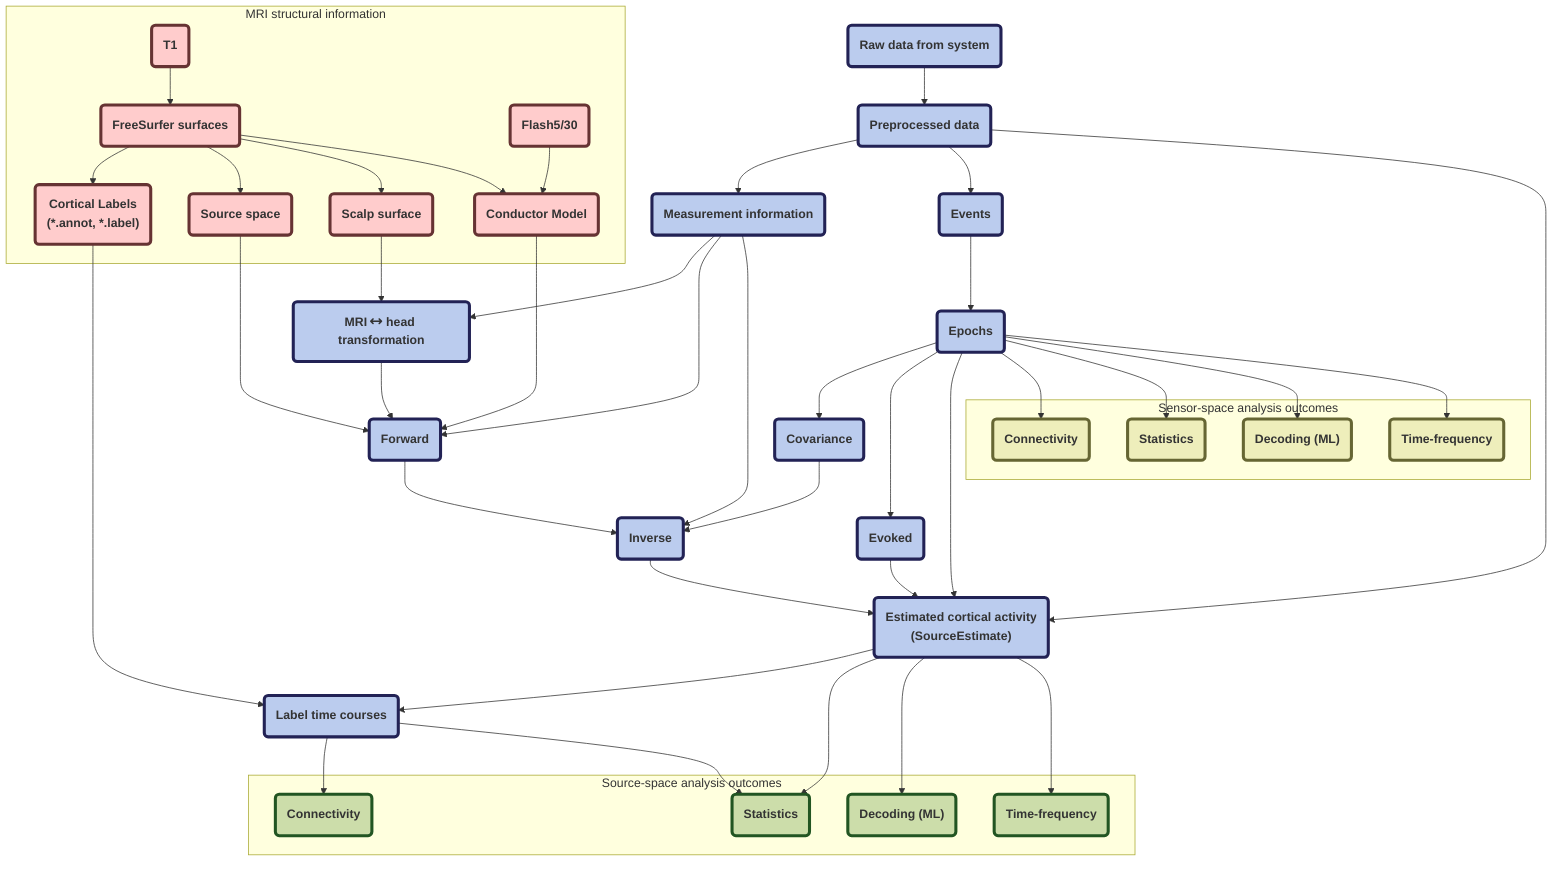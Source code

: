 graph TB

%% structural
subgraph MRI structural information
    tone(T1)
    surf(FreeSurfer surfaces)
    fslab("Cortical Labels<br/>(*.annot, *.label)")
    src(Source space)
    head(Scalp surface)
    bem(Conductor Model)
    flash(Flash5/30)
    tone --> surf
    surf --> fslab
    surf --> src
    surf --> head
    surf --> bem
    flash --> bem
end

%% importing
info(Measurement information)
acq(Raw data from system)
raw(Preprocessed data)
acq --> raw
raw --> info

%% events
eve("Events")
raw --> eve

%% forward
trans("MRI fa:fa-arrows-h head transformation")
fwd(Forward)
src --> fwd
bem --> fwd
trans --> fwd
head --> trans
info --> trans
info --> fwd

%% epoching
epo(Epochs)
eve --> epo
%%raw --> epo

%% covariance
cov(Covariance)
epo --> cov

%% evoked
evk(Evoked)
epo --> evk

%% make inverse
inv(Inverse)
fwd --> inv
info --> inv
cov --> inv

%% apply inverse
stc("Estimated cortical activity<br/>(SourceEstimate)")
inv --> stc
evk --> stc
epo --> stc
raw --> stc

%% label time course
ltc("Label time courses")
fslab --> ltc
stc --> ltc

subgraph Sensor-space analysis outcomes
  sensor_conn(Connectivity)
  sensor_stat(Statistics)
  sensor_ml("Decoding (ML)")
  sensor_tfr(Time-frequency)
end

subgraph Source-space analysis outcomes
  conn(Connectivity)
  stat(Statistics)
  ml("Decoding (ML)")
  tfr(Time-frequency)
end

%% connectivity
ltc --> conn
epo --> sensor_conn

%% stats
ltc --> stat
stc --> stat
epo --> sensor_stat

%% ML
stc --> ml
epo --> sensor_ml

%% time-frequency
stc --> tfr
epo --> sensor_tfr

%% class: freesurfer objects (red)
classDef mri fill:#fcc,stroke:#633,stroke-width:4px,font-weight:bold;
class bem,tone,flash,src,surf,head,fslab mri;

%% class: python objects (blue)
classDef mne fill:#bce,stroke:#225,stroke-width:4px,font-weight:bold;
class acq,raw,eve,info,trans,epo,evk,cov,inv,fwd,stc,ltc,ml,stat,conn,tfr mne;

%% class: sensor-space outcomes
classDef sensor fill:#eeb,stroke:#663,stroke-width:4px,font-weight:bold;
class sensor_conn,sensor_stat,sensor_ml,sensor_tfr sensor;

%% class: source-space outcomes
classDef source fill:#cda,stroke:#252,stroke-width:4px,font-weight:bold;
class conn,stat,ml,tfr source;
